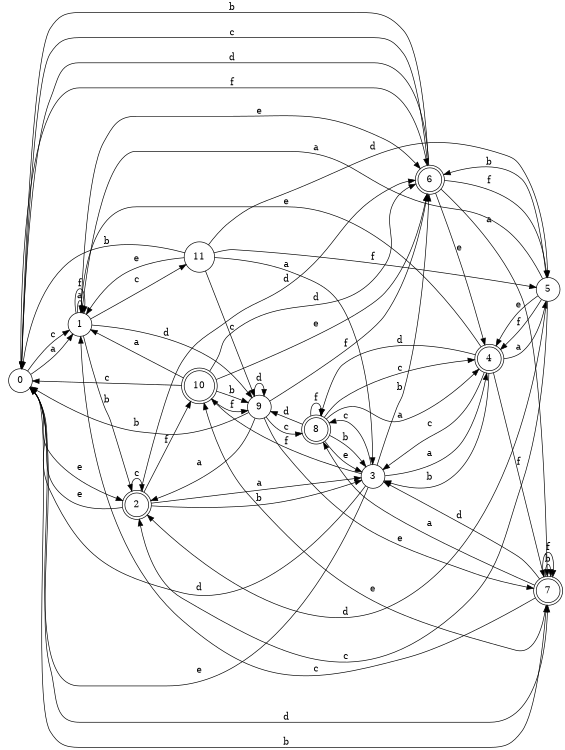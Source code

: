 digraph n10_1 {
__start0 [label="" shape="none"];

rankdir=LR;
size="8,5";

s0 [style="filled", color="black", fillcolor="white" shape="circle", label="0"];
s1 [style="filled", color="black", fillcolor="white" shape="circle", label="1"];
s2 [style="rounded,filled", color="black", fillcolor="white" shape="doublecircle", label="2"];
s3 [style="filled", color="black", fillcolor="white" shape="circle", label="3"];
s4 [style="rounded,filled", color="black", fillcolor="white" shape="doublecircle", label="4"];
s5 [style="filled", color="black", fillcolor="white" shape="circle", label="5"];
s6 [style="rounded,filled", color="black", fillcolor="white" shape="doublecircle", label="6"];
s7 [style="rounded,filled", color="black", fillcolor="white" shape="doublecircle", label="7"];
s8 [style="rounded,filled", color="black", fillcolor="white" shape="doublecircle", label="8"];
s9 [style="filled", color="black", fillcolor="white" shape="circle", label="9"];
s10 [style="rounded,filled", color="black", fillcolor="white" shape="doublecircle", label="10"];
s11 [style="filled", color="black", fillcolor="white" shape="circle", label="11"];
s0 -> s1 [label="a"];
s0 -> s7 [label="b"];
s0 -> s1 [label="c"];
s0 -> s7 [label="d"];
s0 -> s2 [label="e"];
s0 -> s6 [label="f"];
s1 -> s1 [label="a"];
s1 -> s2 [label="b"];
s1 -> s11 [label="c"];
s1 -> s9 [label="d"];
s1 -> s6 [label="e"];
s1 -> s1 [label="f"];
s2 -> s3 [label="a"];
s2 -> s3 [label="b"];
s2 -> s2 [label="c"];
s2 -> s6 [label="d"];
s2 -> s0 [label="e"];
s2 -> s10 [label="f"];
s3 -> s4 [label="a"];
s3 -> s6 [label="b"];
s3 -> s8 [label="c"];
s3 -> s0 [label="d"];
s3 -> s0 [label="e"];
s3 -> s10 [label="f"];
s4 -> s5 [label="a"];
s4 -> s3 [label="b"];
s4 -> s3 [label="c"];
s4 -> s8 [label="d"];
s4 -> s1 [label="e"];
s4 -> s7 [label="f"];
s5 -> s1 [label="a"];
s5 -> s6 [label="b"];
s5 -> s2 [label="c"];
s5 -> s2 [label="d"];
s5 -> s4 [label="e"];
s5 -> s4 [label="f"];
s6 -> s7 [label="a"];
s6 -> s0 [label="b"];
s6 -> s0 [label="c"];
s6 -> s0 [label="d"];
s6 -> s4 [label="e"];
s6 -> s5 [label="f"];
s7 -> s8 [label="a"];
s7 -> s7 [label="b"];
s7 -> s1 [label="c"];
s7 -> s3 [label="d"];
s7 -> s10 [label="e"];
s7 -> s7 [label="f"];
s8 -> s4 [label="a"];
s8 -> s3 [label="b"];
s8 -> s4 [label="c"];
s8 -> s9 [label="d"];
s8 -> s3 [label="e"];
s8 -> s8 [label="f"];
s9 -> s2 [label="a"];
s9 -> s0 [label="b"];
s9 -> s8 [label="c"];
s9 -> s9 [label="d"];
s9 -> s7 [label="e"];
s9 -> s6 [label="f"];
s10 -> s1 [label="a"];
s10 -> s9 [label="b"];
s10 -> s0 [label="c"];
s10 -> s6 [label="d"];
s10 -> s6 [label="e"];
s10 -> s9 [label="f"];
s11 -> s3 [label="a"];
s11 -> s0 [label="b"];
s11 -> s9 [label="c"];
s11 -> s5 [label="d"];
s11 -> s1 [label="e"];
s11 -> s5 [label="f"];

}